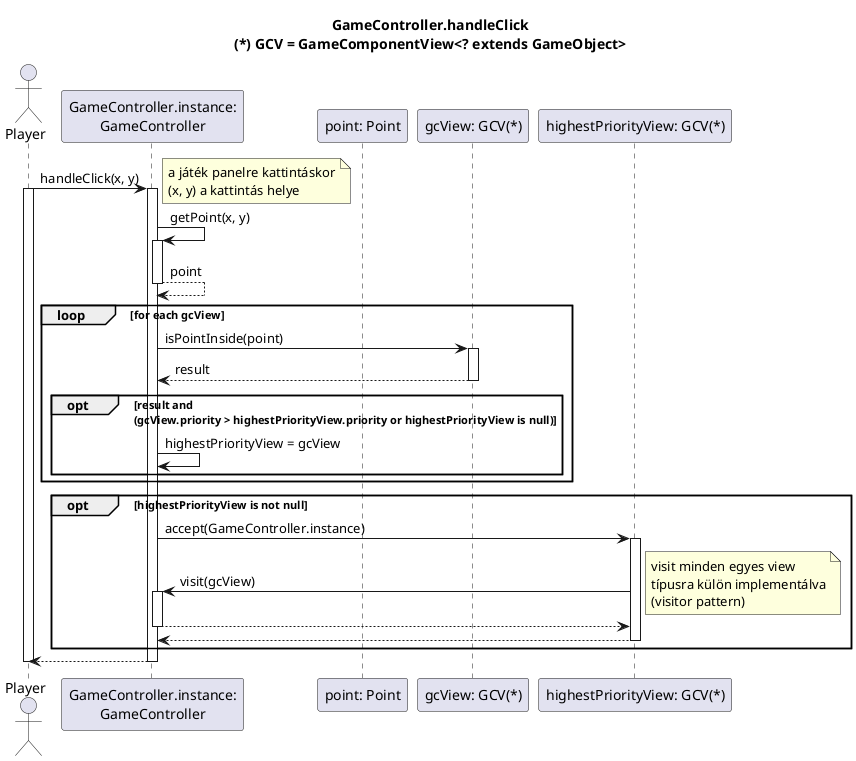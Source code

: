 @startuml handleClick

title GameController.handleClick\n(*) GCV = GameComponentView<? extends GameObject>

actor "Player" as p
participant "GameController.instance:\nGameController" as gc

participant "point: Point" as point
participant "gcView: GCV(*)" as c
participant "highestPriorityView: GCV(*)" as hc

p -> gc: handleClick(x, y)
note right: a játék panelre kattintáskor\n(x, y) a kattintás helye
activate p
activate gc

	gc -> gc: getPoint(x, y)
	activate gc

	gc --> gc: point
	deactivate gc

	loop for each gcView
		gc -> c: isPointInside(point)
		activate c

		gc <-- c: result
		deactivate c

		opt result and\n(gcView.priority > highestPriorityView.priority or highestPriorityView is null)
			gc -> gc: highestPriorityView = gcView
		end
	end

	opt highestPriorityView is not null
		gc -> hc: accept(GameController.instance)
		activate hc

			hc -> gc: visit(gcView)
			note right: visit minden egyes view\ntípusra külön implementálva\n(visitor pattern)
			activate gc

			gc --> hc
			deactivate gc

		hc --> gc
		deactivate hc
	end

p <-- gc
deactivate p
deactivate gc

@enduml